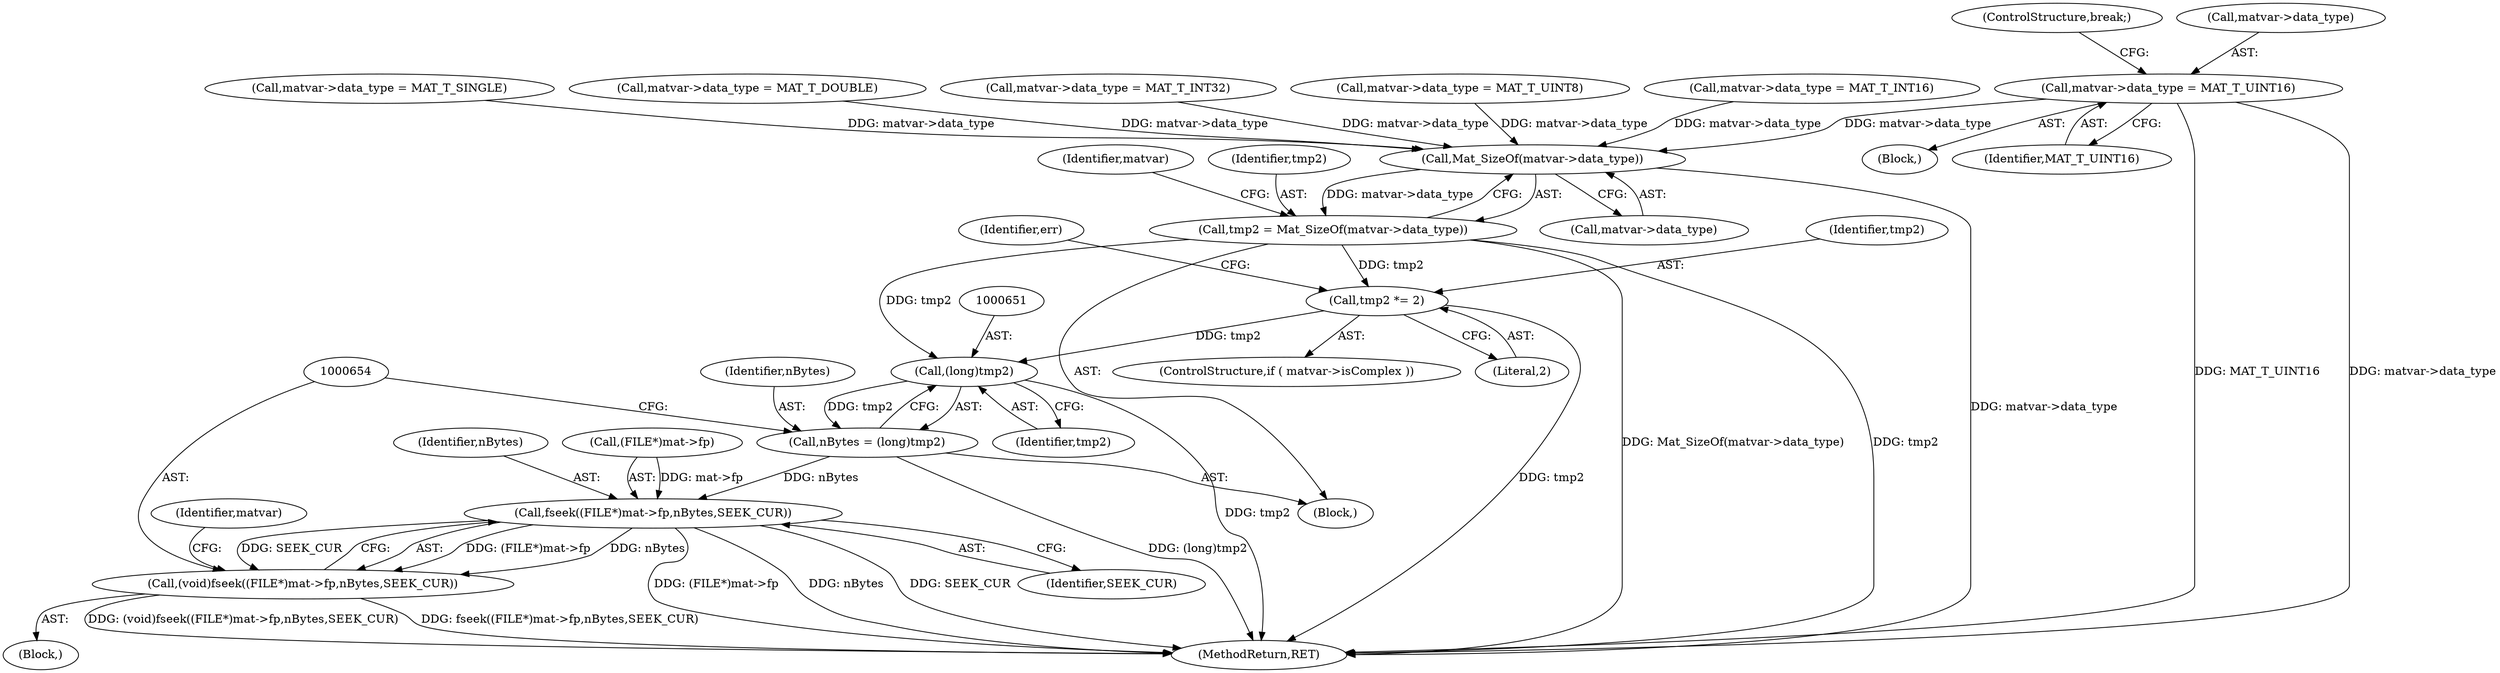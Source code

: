 digraph "0_matio_651a8e28099edb5fbb9e4e1d4d3238848f446c9a@pointer" {
"1000299" [label="(Call,matvar->data_type = MAT_T_UINT16)"];
"1000622" [label="(Call,Mat_SizeOf(matvar->data_type))"];
"1000620" [label="(Call,tmp2 = Mat_SizeOf(matvar->data_type))"];
"1000630" [label="(Call,tmp2 *= 2)"];
"1000650" [label="(Call,(long)tmp2)"];
"1000648" [label="(Call,nBytes = (long)tmp2)"];
"1000655" [label="(Call,fseek((FILE*)mat->fp,nBytes,SEEK_CUR))"];
"1000653" [label="(Call,(void)fseek((FILE*)mat->fp,nBytes,SEEK_CUR))"];
"1000632" [label="(Literal,2)"];
"1000626" [label="(ControlStructure,if ( matvar->isComplex ))"];
"1000278" [label="(Call,matvar->data_type = MAT_T_SINGLE)"];
"1000630" [label="(Call,tmp2 *= 2)"];
"1000653" [label="(Call,(void)fseek((FILE*)mat->fp,nBytes,SEEK_CUR))"];
"1000271" [label="(Call,matvar->data_type = MAT_T_DOUBLE)"];
"1000303" [label="(Identifier,MAT_T_UINT16)"];
"1000299" [label="(Call,matvar->data_type = MAT_T_UINT16)"];
"1000631" [label="(Identifier,tmp2)"];
"1000664" [label="(Identifier,matvar)"];
"1000617" [label="(Block,)"];
"1000656" [label="(Call,(FILE*)mat->fp)"];
"1000634" [label="(Identifier,err)"];
"1000665" [label="(MethodReturn,RET)"];
"1000304" [label="(ControlStructure,break;)"];
"1000650" [label="(Call,(long)tmp2)"];
"1000300" [label="(Call,matvar->data_type)"];
"1000285" [label="(Call,matvar->data_type = MAT_T_INT32)"];
"1000628" [label="(Identifier,matvar)"];
"1000652" [label="(Identifier,tmp2)"];
"1000649" [label="(Identifier,nBytes)"];
"1000648" [label="(Call,nBytes = (long)tmp2)"];
"1000306" [label="(Call,matvar->data_type = MAT_T_UINT8)"];
"1000622" [label="(Call,Mat_SizeOf(matvar->data_type))"];
"1000269" [label="(Block,)"];
"1000623" [label="(Call,matvar->data_type)"];
"1000662" [label="(Identifier,SEEK_CUR)"];
"1000661" [label="(Identifier,nBytes)"];
"1000620" [label="(Call,tmp2 = Mat_SizeOf(matvar->data_type))"];
"1000621" [label="(Identifier,tmp2)"];
"1000655" [label="(Call,fseek((FILE*)mat->fp,nBytes,SEEK_CUR))"];
"1000109" [label="(Block,)"];
"1000292" [label="(Call,matvar->data_type = MAT_T_INT16)"];
"1000299" -> "1000269"  [label="AST: "];
"1000299" -> "1000303"  [label="CFG: "];
"1000300" -> "1000299"  [label="AST: "];
"1000303" -> "1000299"  [label="AST: "];
"1000304" -> "1000299"  [label="CFG: "];
"1000299" -> "1000665"  [label="DDG: MAT_T_UINT16"];
"1000299" -> "1000665"  [label="DDG: matvar->data_type"];
"1000299" -> "1000622"  [label="DDG: matvar->data_type"];
"1000622" -> "1000620"  [label="AST: "];
"1000622" -> "1000623"  [label="CFG: "];
"1000623" -> "1000622"  [label="AST: "];
"1000620" -> "1000622"  [label="CFG: "];
"1000622" -> "1000665"  [label="DDG: matvar->data_type"];
"1000622" -> "1000620"  [label="DDG: matvar->data_type"];
"1000285" -> "1000622"  [label="DDG: matvar->data_type"];
"1000292" -> "1000622"  [label="DDG: matvar->data_type"];
"1000306" -> "1000622"  [label="DDG: matvar->data_type"];
"1000271" -> "1000622"  [label="DDG: matvar->data_type"];
"1000278" -> "1000622"  [label="DDG: matvar->data_type"];
"1000620" -> "1000617"  [label="AST: "];
"1000621" -> "1000620"  [label="AST: "];
"1000628" -> "1000620"  [label="CFG: "];
"1000620" -> "1000665"  [label="DDG: Mat_SizeOf(matvar->data_type)"];
"1000620" -> "1000665"  [label="DDG: tmp2"];
"1000620" -> "1000630"  [label="DDG: tmp2"];
"1000620" -> "1000650"  [label="DDG: tmp2"];
"1000630" -> "1000626"  [label="AST: "];
"1000630" -> "1000632"  [label="CFG: "];
"1000631" -> "1000630"  [label="AST: "];
"1000632" -> "1000630"  [label="AST: "];
"1000634" -> "1000630"  [label="CFG: "];
"1000630" -> "1000665"  [label="DDG: tmp2"];
"1000630" -> "1000650"  [label="DDG: tmp2"];
"1000650" -> "1000648"  [label="AST: "];
"1000650" -> "1000652"  [label="CFG: "];
"1000651" -> "1000650"  [label="AST: "];
"1000652" -> "1000650"  [label="AST: "];
"1000648" -> "1000650"  [label="CFG: "];
"1000650" -> "1000665"  [label="DDG: tmp2"];
"1000650" -> "1000648"  [label="DDG: tmp2"];
"1000648" -> "1000617"  [label="AST: "];
"1000649" -> "1000648"  [label="AST: "];
"1000654" -> "1000648"  [label="CFG: "];
"1000648" -> "1000665"  [label="DDG: (long)tmp2"];
"1000648" -> "1000655"  [label="DDG: nBytes"];
"1000655" -> "1000653"  [label="AST: "];
"1000655" -> "1000662"  [label="CFG: "];
"1000656" -> "1000655"  [label="AST: "];
"1000661" -> "1000655"  [label="AST: "];
"1000662" -> "1000655"  [label="AST: "];
"1000653" -> "1000655"  [label="CFG: "];
"1000655" -> "1000665"  [label="DDG: (FILE*)mat->fp"];
"1000655" -> "1000665"  [label="DDG: nBytes"];
"1000655" -> "1000665"  [label="DDG: SEEK_CUR"];
"1000655" -> "1000653"  [label="DDG: (FILE*)mat->fp"];
"1000655" -> "1000653"  [label="DDG: nBytes"];
"1000655" -> "1000653"  [label="DDG: SEEK_CUR"];
"1000656" -> "1000655"  [label="DDG: mat->fp"];
"1000653" -> "1000109"  [label="AST: "];
"1000654" -> "1000653"  [label="AST: "];
"1000664" -> "1000653"  [label="CFG: "];
"1000653" -> "1000665"  [label="DDG: fseek((FILE*)mat->fp,nBytes,SEEK_CUR)"];
"1000653" -> "1000665"  [label="DDG: (void)fseek((FILE*)mat->fp,nBytes,SEEK_CUR)"];
}
